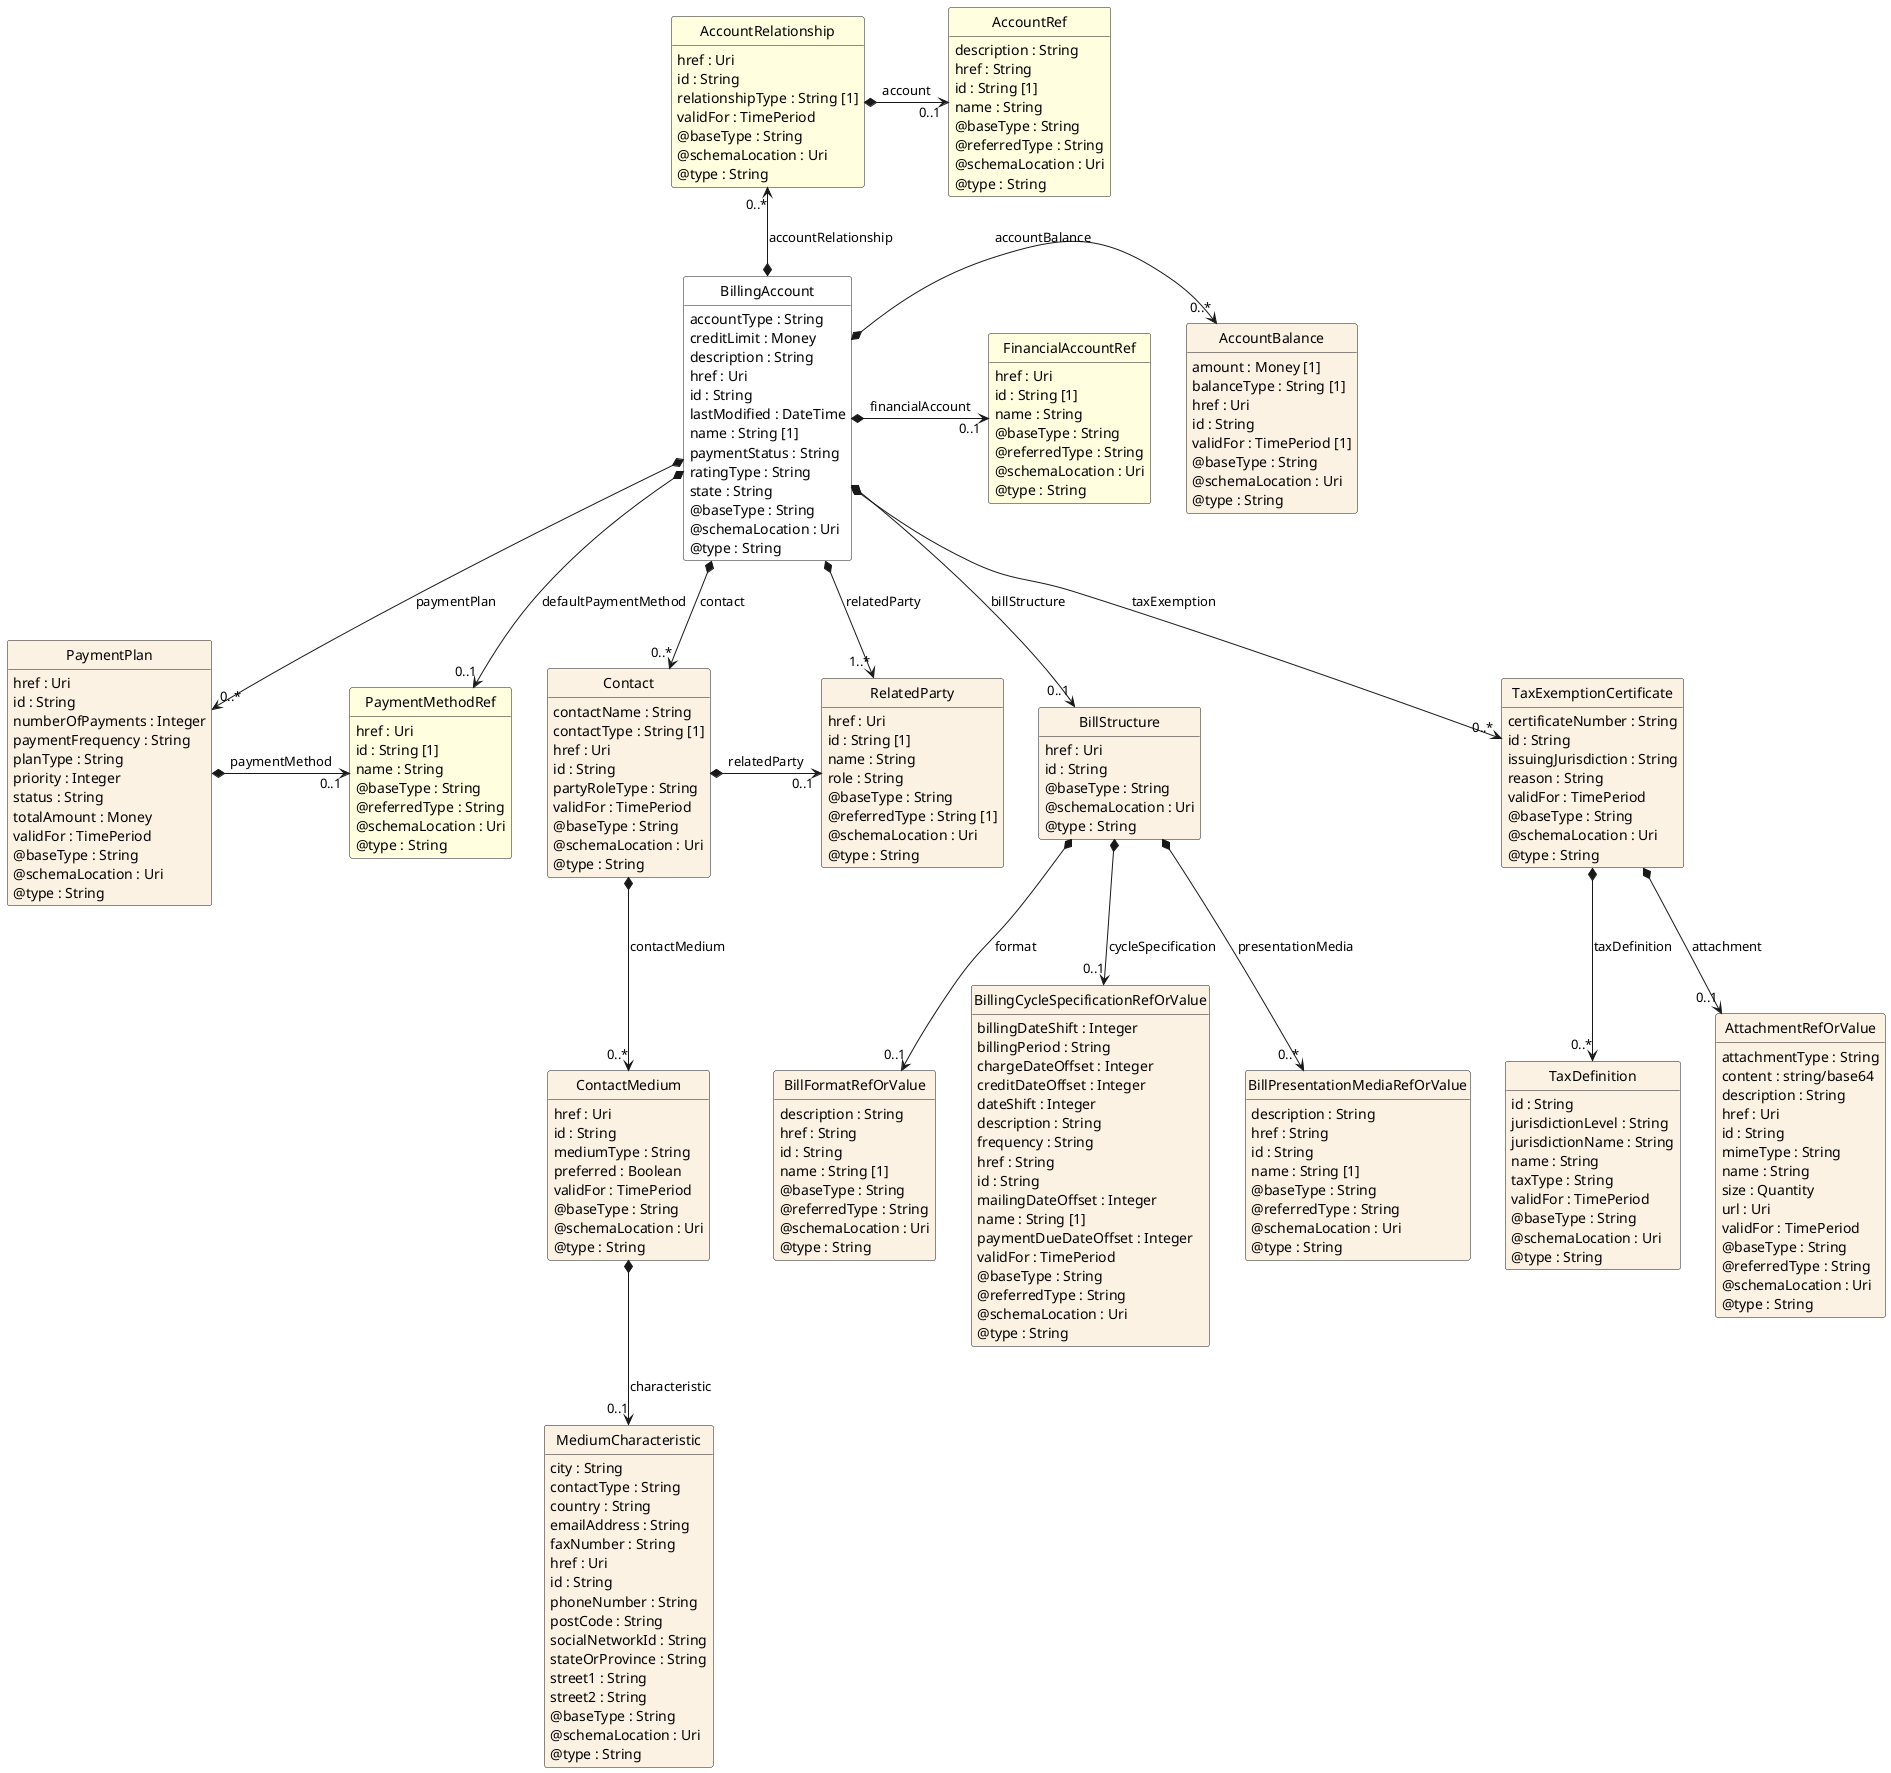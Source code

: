 @startuml
hide circle
hide methods
hide stereotype
show <<Enumeration>> stereotype
skinparam class {
   BackgroundColor<<Enumeration>> #E6F5F7
   BackgroundColor<<Ref>> #FFFFE0
   BackgroundColor<<Pivot>> #FFFFFFF
   BackgroundColor<<SimpleType>> #E2F0DA
   BackgroundColor #FCF2E3
}

class BillingAccount <<Pivot>> {
    accountType : String
    creditLimit : Money
    description : String
    href : Uri
    id : String
    lastModified : DateTime
    name : String [1]
    paymentStatus : String
    ratingType : String
    state : String
    @baseType : String
    @schemaLocation : Uri
    @type : String
}

class PaymentMethodRef  <<Ref>> {
    href : Uri
    id : String [1]
    name : String
    @baseType : String
    @referredType : String
    @schemaLocation : Uri
    @type : String
}

class PaymentPlan  {
    href : Uri
    id : String
    numberOfPayments : Integer
    paymentFrequency : String
    planType : String
    priority : Integer
    status : String
    totalAmount : Money
    validFor : TimePeriod
    @baseType : String
    @schemaLocation : Uri
    @type : String
}

class BillStructure  {
    href : Uri
    id : String
    @baseType : String
    @schemaLocation : Uri
    @type : String
}

class BillFormatRefOrValue  {
    description : String
    href : String
    id : String
    name : String [1]
    @baseType : String
    @referredType : String
    @schemaLocation : Uri
    @type : String
}

class BillingCycleSpecificationRefOrValue  {
    billingDateShift : Integer
    billingPeriod : String
    chargeDateOffset : Integer
    creditDateOffset : Integer
    dateShift : Integer
    description : String
    frequency : String
    href : String
    id : String
    mailingDateOffset : Integer
    name : String [1]
    paymentDueDateOffset : Integer
    validFor : TimePeriod
    @baseType : String
    @referredType : String
    @schemaLocation : Uri
    @type : String
}

class BillPresentationMediaRefOrValue  {
    description : String
    href : String
    id : String
    name : String [1]
    @baseType : String
    @referredType : String
    @schemaLocation : Uri
    @type : String
}

class AccountRelationship  <<Ref>> {
    href : Uri
    id : String
    relationshipType : String [1]
    validFor : TimePeriod
    @baseType : String
    @schemaLocation : Uri
    @type : String
}

class AccountRef  <<Ref>> {
    description : String
    href : String
    id : String [1]
    name : String
    @baseType : String
    @referredType : String
    @schemaLocation : Uri
    @type : String
}

class FinancialAccountRef  <<Ref>> {
    href : Uri
    id : String [1]
    name : String
    @baseType : String
    @referredType : String
    @schemaLocation : Uri
    @type : String
}

class RelatedParty  {
    href : Uri
    id : String [1]
    name : String
    role : String
    @baseType : String
    @referredType : String [1]
    @schemaLocation : Uri
    @type : String
}

class TaxExemptionCertificate  {
    certificateNumber : String
    id : String
    issuingJurisdiction : String
    reason : String
    validFor : TimePeriod
    @baseType : String
    @schemaLocation : Uri
    @type : String
}

class TaxDefinition  {
    id : String
    jurisdictionLevel : String
    jurisdictionName : String
    name : String
    taxType : String
    validFor : TimePeriod
    @baseType : String
    @schemaLocation : Uri
    @type : String
}

class AttachmentRefOrValue  {
    attachmentType : String
    content : string/base64
    description : String
    href : Uri
    id : String
    mimeType : String
    name : String
    size : Quantity
    url : Uri
    validFor : TimePeriod
    @baseType : String
    @referredType : String
    @schemaLocation : Uri
    @type : String
}

class Contact  {
    contactName : String
    contactType : String [1]
    href : Uri
    id : String
    partyRoleType : String
    validFor : TimePeriod
    @baseType : String
    @schemaLocation : Uri
    @type : String
}

class ContactMedium  {
    href : Uri
    id : String
    mediumType : String
    preferred : Boolean
    validFor : TimePeriod
    @baseType : String
    @schemaLocation : Uri
    @type : String
}

class MediumCharacteristic  {
    city : String
    contactType : String
    country : String
    emailAddress : String
    faxNumber : String
    href : Uri
    id : String
    phoneNumber : String
    postCode : String
    socialNetworkId : String
    stateOrProvince : String
    street1 : String
    street2 : String
    @baseType : String
    @schemaLocation : Uri
    @type : String
}

class AccountBalance  {
    amount : Money [1]
    balanceType : String [1]
    href : Uri
    id : String
    validFor : TimePeriod [1]
    @baseType : String
    @schemaLocation : Uri
    @type : String
}

BillingAccount *-->  "0..1" PaymentMethodRef : defaultPaymentMethod

BillingAccount *-->  "0..*" PaymentPlan : paymentPlan

BillingAccount *-->  "1..*" RelatedParty : relatedParty

BillingAccount *-->  "0..*" Contact : contact

PaymentPlan *-right-> "0..1" PaymentMethodRef : paymentMethod

Contact *-right-> "0..1" RelatedParty : relatedParty

AccountBalance "0..*" <-left-* BillingAccount : accountBalance

BillingAccount *-right-> "0..1" FinancialAccountRef : financialAccount

AccountRelationship "0..*" <--* BillingAccount : accountRelationship

BillingAccount *-->  "0..*" TaxExemptionCertificate : taxExemption

BillingAccount *-->  "0..1" BillStructure : billStructure

BillStructure *-->  "0..*" BillPresentationMediaRefOrValue : presentationMedia

BillStructure *-->  "0..1" BillingCycleSpecificationRefOrValue : cycleSpecification

BillStructure *-->  "0..1" BillFormatRefOrValue : format

TaxExemptionCertificate *-->  "0..*" TaxDefinition : taxDefinition

TaxExemptionCertificate *-->  "0..1" AttachmentRefOrValue : attachment

Contact *-->  "0..*" ContactMedium : contactMedium

AccountRelationship *-right-> "0..1" AccountRef : account

ContactMedium *-->  "0..1" MediumCharacteristic : characteristic

@enduml